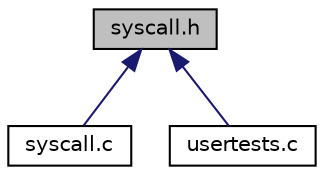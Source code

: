 digraph "syscall.h"
{
  edge [fontname="Helvetica",fontsize="10",labelfontname="Helvetica",labelfontsize="10"];
  node [fontname="Helvetica",fontsize="10",shape=record];
  Node1 [label="syscall.h",height=0.2,width=0.4,color="black", fillcolor="grey75", style="filled", fontcolor="black"];
  Node1 -> Node2 [dir="back",color="midnightblue",fontsize="10",style="solid",fontname="Helvetica"];
  Node2 [label="syscall.c",height=0.2,width=0.4,color="black", fillcolor="white", style="filled",URL="$syscall_8c.html"];
  Node1 -> Node3 [dir="back",color="midnightblue",fontsize="10",style="solid",fontname="Helvetica"];
  Node3 [label="usertests.c",height=0.2,width=0.4,color="black", fillcolor="white", style="filled",URL="$usertests_8c.html"];
}
